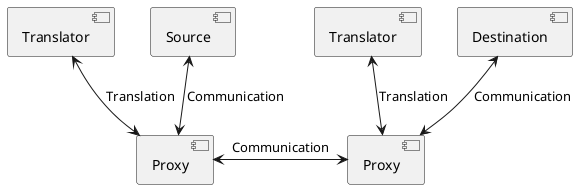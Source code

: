 @startuml
skinparam backgroundcolor transparent

component "Translator" as t_a
component "Translator" as t_b

component "Proxy" as p_a
component "Proxy" as p_b

component "Source" as src
component "Destination" as dest

t_a <--> p_a : Translation
t_b <--> p_b : Translation

p_a <-> p_b : Communication

src <--> p_a : Communication
dest <--> p_b : Communication

@enduml
